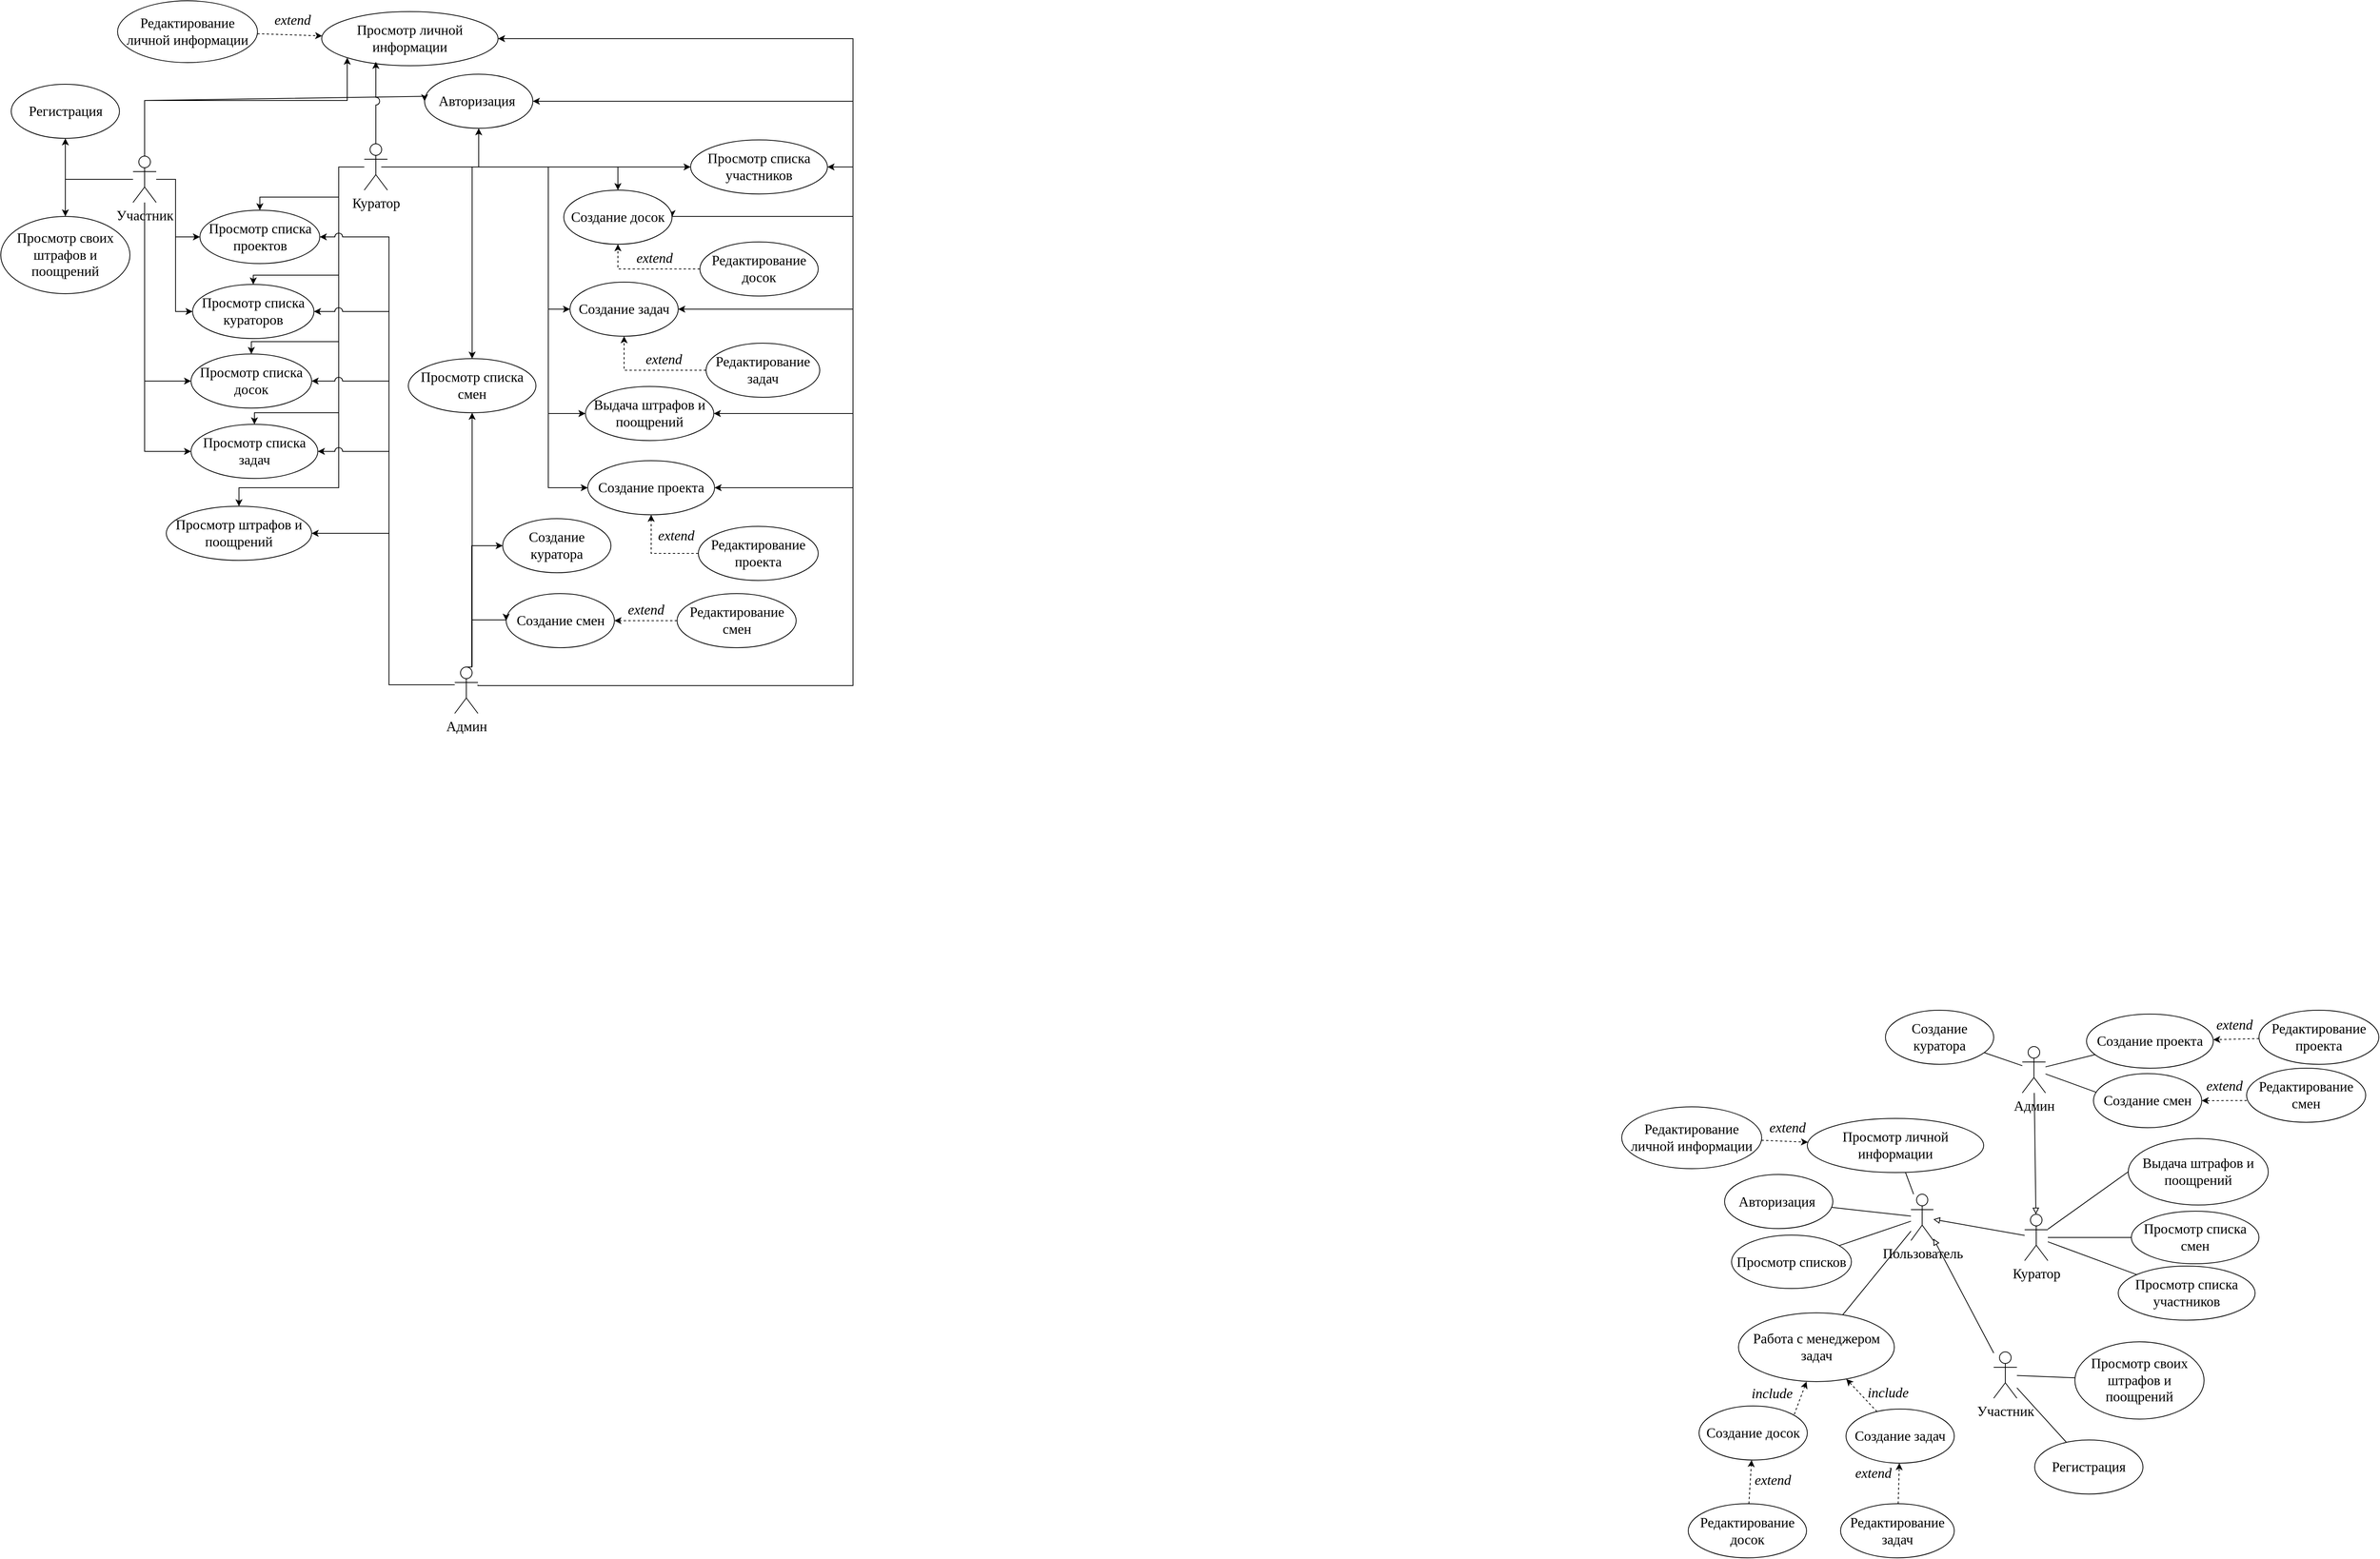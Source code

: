 <mxfile version="24.4.14" type="github">
  <diagram name="Страница — 1" id="JHyc7OgReh5onTn7h_LJ">
    <mxGraphModel dx="1613" dy="1153" grid="0" gridSize="10" guides="1" tooltips="1" connect="1" arrows="1" fold="1" page="0" pageScale="1" pageWidth="827" pageHeight="1169" math="0" shadow="0">
      <root>
        <mxCell id="0" />
        <mxCell id="1" parent="0" />
        <mxCell id="dc6LDPQuT327r_oDvSLp-54" style="edgeStyle=orthogonalEdgeStyle;rounded=0;orthogonalLoop=1;jettySize=auto;html=1;entryX=0.5;entryY=0;entryDx=0;entryDy=0;fontFamily=Liberation Serif;fontSize=14;jumpStyle=arc;" parent="1" source="fLU7Y0jLPDf_8JjJzR_N-14" target="dc6LDPQuT327r_oDvSLp-53" edge="1">
          <mxGeometry relative="1" as="geometry">
            <Array as="points">
              <mxPoint x="332" y="-33" />
              <mxPoint x="332" y="382" />
              <mxPoint x="203" y="382" />
            </Array>
          </mxGeometry>
        </mxCell>
        <mxCell id="dc6LDPQuT327r_oDvSLp-3" style="rounded=0;orthogonalLoop=1;jettySize=auto;html=1;edgeStyle=orthogonalEdgeStyle;fontFamily=Liberation Serif;fontSize=14;" parent="1" source="fLU7Y0jLPDf_8JjJzR_N-1" target="dc6LDPQuT327r_oDvSLp-2" edge="1">
          <mxGeometry relative="1" as="geometry" />
        </mxCell>
        <mxCell id="dc6LDPQuT327r_oDvSLp-9" style="rounded=0;orthogonalLoop=1;jettySize=auto;html=1;edgeStyle=orthogonalEdgeStyle;fontFamily=Liberation Serif;fontSize=14;exitX=0.5;exitY=0;exitDx=0;exitDy=0;exitPerimeter=0;" parent="1" source="fLU7Y0jLPDf_8JjJzR_N-1" target="fLU7Y0jLPDf_8JjJzR_N-6" edge="1">
          <mxGeometry relative="1" as="geometry">
            <Array as="points">
              <mxPoint x="81" y="-119" />
              <mxPoint x="343" y="-119" />
            </Array>
          </mxGeometry>
        </mxCell>
        <mxCell id="dc6LDPQuT327r_oDvSLp-28" style="edgeStyle=orthogonalEdgeStyle;rounded=0;orthogonalLoop=1;jettySize=auto;html=1;entryX=0;entryY=0.5;entryDx=0;entryDy=0;fontFamily=Liberation Serif;fontSize=14;" parent="1" target="fLU7Y0jLPDf_8JjJzR_N-7" edge="1">
          <mxGeometry relative="1" as="geometry">
            <Array as="points">
              <mxPoint x="121" y="58" />
            </Array>
            <mxPoint x="96" y="-17" as="sourcePoint" />
          </mxGeometry>
        </mxCell>
        <mxCell id="dc6LDPQuT327r_oDvSLp-29" style="edgeStyle=orthogonalEdgeStyle;rounded=0;orthogonalLoop=1;jettySize=auto;html=1;entryX=0;entryY=0.5;entryDx=0;entryDy=0;fontFamily=Liberation Serif;fontSize=14;" parent="1" source="fLU7Y0jLPDf_8JjJzR_N-1" target="fLU7Y0jLPDf_8JjJzR_N-11" edge="1">
          <mxGeometry relative="1" as="geometry">
            <Array as="points">
              <mxPoint x="121" y="154" />
            </Array>
          </mxGeometry>
        </mxCell>
        <mxCell id="dc6LDPQuT327r_oDvSLp-31" style="rounded=0;orthogonalLoop=1;jettySize=auto;html=1;edgeStyle=orthogonalEdgeStyle;entryX=0;entryY=0.5;entryDx=0;entryDy=0;fontFamily=Liberation Serif;fontSize=14;" parent="1" source="fLU7Y0jLPDf_8JjJzR_N-1" target="dc6LDPQuT327r_oDvSLp-6" edge="1">
          <mxGeometry relative="1" as="geometry">
            <Array as="points">
              <mxPoint x="81" y="244" />
            </Array>
          </mxGeometry>
        </mxCell>
        <mxCell id="dc6LDPQuT327r_oDvSLp-32" style="rounded=0;orthogonalLoop=1;jettySize=auto;html=1;edgeStyle=orthogonalEdgeStyle;entryX=0;entryY=0.5;entryDx=0;entryDy=0;fontFamily=Liberation Serif;fontSize=14;" parent="1" source="fLU7Y0jLPDf_8JjJzR_N-1" target="fLU7Y0jLPDf_8JjJzR_N-19" edge="1">
          <mxGeometry relative="1" as="geometry">
            <Array as="points">
              <mxPoint x="81" y="335" />
            </Array>
          </mxGeometry>
        </mxCell>
        <mxCell id="fLU7Y0jLPDf_8JjJzR_N-1" value="Участник&lt;div style=&quot;font-size: 18px;&quot;&gt;&lt;br style=&quot;font-size: 18px;&quot;&gt;&lt;/div&gt;" style="shape=umlActor;verticalLabelPosition=bottom;verticalAlign=top;html=1;fontFamily=Liberation Serif;fontSize=18;" parent="1" vertex="1">
          <mxGeometry x="66" y="-47" width="30" height="60" as="geometry" />
        </mxCell>
        <mxCell id="fLU7Y0jLPDf_8JjJzR_N-5" value="Авторизация&amp;nbsp;" style="ellipse;whiteSpace=wrap;html=1;fontFamily=Liberation Serif;fontSize=18;" parent="1" vertex="1">
          <mxGeometry x="443" y="-153" width="140" height="70" as="geometry" />
        </mxCell>
        <mxCell id="fLU7Y0jLPDf_8JjJzR_N-6" value="Просмотр личной информации" style="ellipse;whiteSpace=wrap;html=1;fontFamily=Liberation Serif;fontSize=18;" parent="1" vertex="1">
          <mxGeometry x="310" y="-234" width="228" height="70" as="geometry" />
        </mxCell>
        <mxCell id="fLU7Y0jLPDf_8JjJzR_N-7" value="Просмотр списка проектов" style="ellipse;whiteSpace=wrap;html=1;fontFamily=Liberation Serif;fontSize=18;" parent="1" vertex="1">
          <mxGeometry x="152.5" y="23" width="155" height="69" as="geometry" />
        </mxCell>
        <mxCell id="fLU7Y0jLPDf_8JjJzR_N-8" value="Создание проекта" style="ellipse;whiteSpace=wrap;html=1;fontFamily=Liberation Serif;fontSize=18;" parent="1" vertex="1">
          <mxGeometry x="654" y="347" width="164" height="70" as="geometry" />
        </mxCell>
        <mxCell id="dc6LDPQuT327r_oDvSLp-20" style="edgeStyle=orthogonalEdgeStyle;rounded=0;orthogonalLoop=1;jettySize=auto;html=1;dashed=1;exitX=0;exitY=0.5;exitDx=0;exitDy=0;fontFamily=Liberation Serif;fontSize=14;" parent="1" source="fLU7Y0jLPDf_8JjJzR_N-9" target="fLU7Y0jLPDf_8JjJzR_N-8" edge="1">
          <mxGeometry relative="1" as="geometry" />
        </mxCell>
        <mxCell id="dc6LDPQuT327r_oDvSLp-24" value="extend" style="edgeLabel;html=1;align=center;verticalAlign=middle;resizable=0;points=[];fontStyle=2;fontFamily=Liberation Serif;fontSize=18;" parent="dc6LDPQuT327r_oDvSLp-20" vertex="1" connectable="0">
          <mxGeometry x="-0.133" y="-1" relative="1" as="geometry">
            <mxPoint x="19" y="-22" as="offset" />
          </mxGeometry>
        </mxCell>
        <mxCell id="fLU7Y0jLPDf_8JjJzR_N-9" value="Редактирование проекта" style="ellipse;whiteSpace=wrap;html=1;fontFamily=Liberation Serif;fontSize=18;" parent="1" vertex="1">
          <mxGeometry x="797" y="432" width="155" height="70" as="geometry" />
        </mxCell>
        <mxCell id="dc6LDPQuT327r_oDvSLp-12" style="rounded=0;orthogonalLoop=1;jettySize=auto;html=1;dashed=1;endArrow=classic;endFill=1;fontFamily=Liberation Serif;fontSize=14;" parent="1" source="fLU7Y0jLPDf_8JjJzR_N-10" target="fLU7Y0jLPDf_8JjJzR_N-6" edge="1">
          <mxGeometry relative="1" as="geometry" />
        </mxCell>
        <mxCell id="dc6LDPQuT327r_oDvSLp-13" value="extend" style="edgeLabel;html=1;align=center;verticalAlign=middle;resizable=0;points=[];fontStyle=2;fontFamily=Liberation Serif;fontSize=18;" parent="dc6LDPQuT327r_oDvSLp-12" vertex="1" connectable="0">
          <mxGeometry x="0.17" y="4" relative="1" as="geometry">
            <mxPoint x="-4" y="-16" as="offset" />
          </mxGeometry>
        </mxCell>
        <mxCell id="fLU7Y0jLPDf_8JjJzR_N-10" value="Редактирование личной информации" style="ellipse;whiteSpace=wrap;html=1;fontFamily=Liberation Serif;fontSize=18;" parent="1" vertex="1">
          <mxGeometry x="46" y="-248" width="181" height="80" as="geometry" />
        </mxCell>
        <mxCell id="fLU7Y0jLPDf_8JjJzR_N-11" value="Просмотр списка кураторов" style="ellipse;whiteSpace=wrap;html=1;fontFamily=Liberation Serif;fontSize=18;" parent="1" vertex="1">
          <mxGeometry x="143" y="119" width="157" height="70" as="geometry" />
        </mxCell>
        <mxCell id="fLU7Y0jLPDf_8JjJzR_N-12" value="Создание куратора" style="ellipse;whiteSpace=wrap;html=1;fontFamily=Liberation Serif;fontSize=18;" parent="1" vertex="1">
          <mxGeometry x="544" y="422" width="140" height="70" as="geometry" />
        </mxCell>
        <mxCell id="dc6LDPQuT327r_oDvSLp-4" style="rounded=0;orthogonalLoop=1;jettySize=auto;html=1;edgeStyle=orthogonalEdgeStyle;fontFamily=Liberation Serif;fontSize=14;entryX=0.5;entryY=1;entryDx=0;entryDy=0;" parent="1" target="fLU7Y0jLPDf_8JjJzR_N-5" edge="1">
          <mxGeometry relative="1" as="geometry">
            <Array as="points">
              <mxPoint x="388" y="-33" />
              <mxPoint x="513" y="-33" />
            </Array>
            <mxPoint x="387" y="-33" as="sourcePoint" />
            <mxPoint x="513" y="-90" as="targetPoint" />
          </mxGeometry>
        </mxCell>
        <mxCell id="dc6LDPQuT327r_oDvSLp-33" style="edgeStyle=orthogonalEdgeStyle;rounded=0;orthogonalLoop=1;jettySize=auto;html=1;entryX=0.5;entryY=0;entryDx=0;entryDy=0;fontFamily=Liberation Serif;fontSize=14;" parent="1" target="fLU7Y0jLPDf_8JjJzR_N-7" edge="1">
          <mxGeometry relative="1" as="geometry">
            <Array as="points">
              <mxPoint x="332" y="-33" />
              <mxPoint x="332" y="6" />
              <mxPoint x="230" y="6" />
            </Array>
            <mxPoint x="365" y="-33" as="sourcePoint" />
          </mxGeometry>
        </mxCell>
        <mxCell id="dc6LDPQuT327r_oDvSLp-34" style="edgeStyle=orthogonalEdgeStyle;rounded=0;orthogonalLoop=1;jettySize=auto;html=1;entryX=0.5;entryY=0;entryDx=0;entryDy=0;fontFamily=Liberation Serif;fontSize=14;" parent="1" source="fLU7Y0jLPDf_8JjJzR_N-14" target="fLU7Y0jLPDf_8JjJzR_N-11" edge="1">
          <mxGeometry relative="1" as="geometry">
            <Array as="points">
              <mxPoint x="332" y="-33" />
              <mxPoint x="332" y="107" />
              <mxPoint x="222" y="107" />
            </Array>
          </mxGeometry>
        </mxCell>
        <mxCell id="dc6LDPQuT327r_oDvSLp-35" style="edgeStyle=orthogonalEdgeStyle;rounded=0;orthogonalLoop=1;jettySize=auto;html=1;entryX=0.5;entryY=0;entryDx=0;entryDy=0;fontFamily=Liberation Serif;fontSize=14;" parent="1" source="fLU7Y0jLPDf_8JjJzR_N-14" target="fLU7Y0jLPDf_8JjJzR_N-16" edge="1">
          <mxGeometry relative="1" as="geometry">
            <Array as="points">
              <mxPoint x="505" y="-33" />
            </Array>
          </mxGeometry>
        </mxCell>
        <mxCell id="dc6LDPQuT327r_oDvSLp-36" style="edgeStyle=orthogonalEdgeStyle;rounded=0;orthogonalLoop=1;jettySize=auto;html=1;entryX=0.5;entryY=0;entryDx=0;entryDy=0;fontFamily=Liberation Serif;fontSize=14;" parent="1" source="fLU7Y0jLPDf_8JjJzR_N-14" target="dc6LDPQuT327r_oDvSLp-6" edge="1">
          <mxGeometry relative="1" as="geometry">
            <Array as="points">
              <mxPoint x="332" y="-33" />
              <mxPoint x="332" y="193" />
              <mxPoint x="219" y="193" />
            </Array>
          </mxGeometry>
        </mxCell>
        <mxCell id="dc6LDPQuT327r_oDvSLp-37" style="edgeStyle=orthogonalEdgeStyle;rounded=0;orthogonalLoop=1;jettySize=auto;html=1;entryX=0.5;entryY=0;entryDx=0;entryDy=0;fontFamily=Liberation Serif;fontSize=14;" parent="1" source="fLU7Y0jLPDf_8JjJzR_N-14" target="fLU7Y0jLPDf_8JjJzR_N-19" edge="1">
          <mxGeometry relative="1" as="geometry">
            <Array as="points">
              <mxPoint x="332" y="-33" />
              <mxPoint x="332" y="285" />
              <mxPoint x="223" y="285" />
            </Array>
          </mxGeometry>
        </mxCell>
        <mxCell id="dc6LDPQuT327r_oDvSLp-59" style="edgeStyle=orthogonalEdgeStyle;rounded=0;orthogonalLoop=1;jettySize=auto;html=1;entryX=0;entryY=0.5;entryDx=0;entryDy=0;fontFamily=Liberation Serif;fontSize=14;" parent="1" source="fLU7Y0jLPDf_8JjJzR_N-14" target="fLU7Y0jLPDf_8JjJzR_N-22" edge="1">
          <mxGeometry relative="1" as="geometry">
            <Array as="points" />
          </mxGeometry>
        </mxCell>
        <mxCell id="fLU7Y0jLPDf_8JjJzR_N-14" value="&lt;div style=&quot;font-size: 18px;&quot;&gt;Куратор&lt;/div&gt;" style="shape=umlActor;verticalLabelPosition=bottom;verticalAlign=top;html=1;fontFamily=Liberation Serif;fontSize=18;" parent="1" vertex="1">
          <mxGeometry x="365" y="-63" width="30" height="60" as="geometry" />
        </mxCell>
        <mxCell id="dc6LDPQuT327r_oDvSLp-5" style="rounded=0;orthogonalLoop=1;jettySize=auto;html=1;edgeStyle=orthogonalEdgeStyle;entryX=1;entryY=0.5;entryDx=0;entryDy=0;fontFamily=Liberation Serif;fontSize=14;" parent="1" source="fLU7Y0jLPDf_8JjJzR_N-15" target="fLU7Y0jLPDf_8JjJzR_N-5" edge="1">
          <mxGeometry relative="1" as="geometry">
            <mxPoint x="613" y="-152" as="targetPoint" />
            <Array as="points">
              <mxPoint x="997" y="638" />
              <mxPoint x="997" y="-118" />
            </Array>
          </mxGeometry>
        </mxCell>
        <mxCell id="dc6LDPQuT327r_oDvSLp-19" style="rounded=0;orthogonalLoop=1;jettySize=auto;html=1;edgeStyle=orthogonalEdgeStyle;fontFamily=Liberation Serif;fontSize=14;entryX=1;entryY=0.5;entryDx=0;entryDy=0;" parent="1" source="fLU7Y0jLPDf_8JjJzR_N-15" target="fLU7Y0jLPDf_8JjJzR_N-22" edge="1">
          <mxGeometry relative="1" as="geometry">
            <Array as="points">
              <mxPoint x="997" y="638" />
              <mxPoint x="997" y="-33" />
            </Array>
          </mxGeometry>
        </mxCell>
        <mxCell id="dc6LDPQuT327r_oDvSLp-38" style="edgeStyle=orthogonalEdgeStyle;rounded=0;orthogonalLoop=1;jettySize=auto;html=1;entryX=1;entryY=0.5;entryDx=0;entryDy=0;fontFamily=Liberation Serif;fontSize=14;" parent="1" source="fLU7Y0jLPDf_8JjJzR_N-15" target="fLU7Y0jLPDf_8JjJzR_N-8" edge="1">
          <mxGeometry relative="1" as="geometry">
            <Array as="points">
              <mxPoint x="997" y="638" />
              <mxPoint x="997" y="382" />
            </Array>
          </mxGeometry>
        </mxCell>
        <mxCell id="dc6LDPQuT327r_oDvSLp-41" style="edgeStyle=orthogonalEdgeStyle;rounded=0;orthogonalLoop=1;jettySize=auto;html=1;entryX=1;entryY=0.5;entryDx=0;entryDy=0;fontFamily=Liberation Serif;fontSize=14;jumpStyle=none;" parent="1" source="fLU7Y0jLPDf_8JjJzR_N-15" target="dc6LDPQuT327r_oDvSLp-7" edge="1">
          <mxGeometry relative="1" as="geometry">
            <Array as="points">
              <mxPoint x="997" y="638" />
              <mxPoint x="997" y="31" />
              <mxPoint x="763" y="31" />
            </Array>
          </mxGeometry>
        </mxCell>
        <mxCell id="dc6LDPQuT327r_oDvSLp-42" style="edgeStyle=orthogonalEdgeStyle;rounded=0;orthogonalLoop=1;jettySize=auto;html=1;entryX=1;entryY=0.5;entryDx=0;entryDy=0;fontFamily=Liberation Serif;fontSize=14;" parent="1" target="fLU7Y0jLPDf_8JjJzR_N-20" edge="1">
          <mxGeometry relative="1" as="geometry">
            <mxPoint x="512" y="637" as="sourcePoint" />
            <Array as="points">
              <mxPoint x="997" y="638" />
              <mxPoint x="997" y="151" />
            </Array>
          </mxGeometry>
        </mxCell>
        <mxCell id="dc6LDPQuT327r_oDvSLp-47" style="edgeStyle=orthogonalEdgeStyle;rounded=0;orthogonalLoop=1;jettySize=auto;html=1;entryX=1;entryY=0.5;entryDx=0;entryDy=0;fontFamily=Liberation Serif;fontSize=14;jumpStyle=arc;jumpSize=10;" parent="1" source="fLU7Y0jLPDf_8JjJzR_N-15" target="fLU7Y0jLPDf_8JjJzR_N-19" edge="1">
          <mxGeometry relative="1" as="geometry">
            <Array as="points">
              <mxPoint x="397" y="637" />
              <mxPoint x="397" y="335" />
            </Array>
          </mxGeometry>
        </mxCell>
        <mxCell id="dc6LDPQuT327r_oDvSLp-55" style="edgeStyle=orthogonalEdgeStyle;rounded=0;orthogonalLoop=1;jettySize=auto;html=1;entryX=1;entryY=0.5;entryDx=0;entryDy=0;fontFamily=Liberation Serif;fontSize=14;jumpStyle=arc;" parent="1" target="dc6LDPQuT327r_oDvSLp-53" edge="1">
          <mxGeometry relative="1" as="geometry">
            <Array as="points">
              <mxPoint x="397" y="637" />
              <mxPoint x="397" y="441" />
            </Array>
            <mxPoint x="482" y="637" as="sourcePoint" />
          </mxGeometry>
        </mxCell>
        <mxCell id="dc6LDPQuT327r_oDvSLp-58" style="edgeStyle=orthogonalEdgeStyle;rounded=0;orthogonalLoop=1;jettySize=auto;html=1;entryX=1;entryY=0.5;entryDx=0;entryDy=0;fontFamily=Liberation Serif;fontSize=14;" parent="1" target="dc6LDPQuT327r_oDvSLp-56" edge="1">
          <mxGeometry relative="1" as="geometry">
            <mxPoint x="512" y="637" as="sourcePoint" />
            <Array as="points">
              <mxPoint x="997" y="638" />
              <mxPoint x="997" y="286" />
            </Array>
          </mxGeometry>
        </mxCell>
        <mxCell id="fLU7Y0jLPDf_8JjJzR_N-15" value="&lt;div style=&quot;font-size: 18px;&quot;&gt;Админ&lt;/div&gt;" style="shape=umlActor;verticalLabelPosition=bottom;verticalAlign=top;html=1;fontFamily=Liberation Serif;fontSize=18;" parent="1" vertex="1">
          <mxGeometry x="482" y="614" width="30" height="60" as="geometry" />
        </mxCell>
        <mxCell id="fLU7Y0jLPDf_8JjJzR_N-16" value="Просмотр списка смен" style="ellipse;whiteSpace=wrap;html=1;fontFamily=Liberation Serif;fontSize=18;" parent="1" vertex="1">
          <mxGeometry x="422" y="215" width="165" height="70" as="geometry" />
        </mxCell>
        <mxCell id="fLU7Y0jLPDf_8JjJzR_N-17" value="Создание смен" style="ellipse;whiteSpace=wrap;html=1;fontFamily=Liberation Serif;fontSize=18;" parent="1" vertex="1">
          <mxGeometry x="548.5" y="519" width="140" height="70" as="geometry" />
        </mxCell>
        <mxCell id="dc6LDPQuT327r_oDvSLp-21" style="edgeStyle=orthogonalEdgeStyle;rounded=0;orthogonalLoop=1;jettySize=auto;html=1;dashed=1;exitX=0;exitY=0.5;exitDx=0;exitDy=0;fontFamily=Liberation Serif;fontSize=14;" parent="1" source="fLU7Y0jLPDf_8JjJzR_N-18" target="fLU7Y0jLPDf_8JjJzR_N-17" edge="1">
          <mxGeometry relative="1" as="geometry" />
        </mxCell>
        <mxCell id="dc6LDPQuT327r_oDvSLp-25" value="&lt;span style=&quot;font-style: italic; font-size: 18px;&quot;&gt;extend&lt;/span&gt;" style="edgeLabel;html=1;align=center;verticalAlign=middle;resizable=0;points=[];fontFamily=Liberation Serif;fontSize=18;" parent="dc6LDPQuT327r_oDvSLp-21" vertex="1" connectable="0">
          <mxGeometry x="0.171" y="-1" relative="1" as="geometry">
            <mxPoint x="7" y="-13" as="offset" />
          </mxGeometry>
        </mxCell>
        <mxCell id="fLU7Y0jLPDf_8JjJzR_N-18" value="Редактирование смен" style="ellipse;whiteSpace=wrap;html=1;fontFamily=Liberation Serif;fontSize=18;" parent="1" vertex="1">
          <mxGeometry x="769.5" y="519" width="154" height="70" as="geometry" />
        </mxCell>
        <mxCell id="fLU7Y0jLPDf_8JjJzR_N-19" value="Просмотр списка задач" style="ellipse;whiteSpace=wrap;html=1;fontFamily=Liberation Serif;fontSize=18;" parent="1" vertex="1">
          <mxGeometry x="141" y="300" width="164" height="70" as="geometry" />
        </mxCell>
        <mxCell id="fLU7Y0jLPDf_8JjJzR_N-20" value="Создание задач" style="ellipse;whiteSpace=wrap;html=1;fontFamily=Liberation Serif;fontSize=18;" parent="1" vertex="1">
          <mxGeometry x="631" y="116" width="140" height="70" as="geometry" />
        </mxCell>
        <mxCell id="dc6LDPQuT327r_oDvSLp-23" style="edgeStyle=orthogonalEdgeStyle;rounded=0;orthogonalLoop=1;jettySize=auto;html=1;dashed=1;exitX=0;exitY=0.5;exitDx=0;exitDy=0;fontFamily=Liberation Serif;fontSize=14;" parent="1" source="fLU7Y0jLPDf_8JjJzR_N-21" target="fLU7Y0jLPDf_8JjJzR_N-20" edge="1">
          <mxGeometry relative="1" as="geometry" />
        </mxCell>
        <mxCell id="dc6LDPQuT327r_oDvSLp-27" value="&lt;span style=&quot;font-style: italic; font-size: 18px;&quot;&gt;extend&lt;/span&gt;" style="edgeLabel;html=1;align=center;verticalAlign=middle;resizable=0;points=[];fontFamily=Liberation Serif;fontSize=18;" parent="dc6LDPQuT327r_oDvSLp-23" vertex="1" connectable="0">
          <mxGeometry x="-0.093" y="-1" relative="1" as="geometry">
            <mxPoint x="13" y="-13" as="offset" />
          </mxGeometry>
        </mxCell>
        <mxCell id="fLU7Y0jLPDf_8JjJzR_N-21" value="Редактирование задач" style="ellipse;whiteSpace=wrap;html=1;fontFamily=Liberation Serif;fontSize=18;" parent="1" vertex="1">
          <mxGeometry x="807" y="195" width="147" height="70" as="geometry" />
        </mxCell>
        <mxCell id="fLU7Y0jLPDf_8JjJzR_N-22" value="Просмотр списка участников" style="ellipse;whiteSpace=wrap;html=1;fontFamily=Liberation Serif;fontSize=18;" parent="1" vertex="1">
          <mxGeometry x="787" y="-68" width="177" height="70" as="geometry" />
        </mxCell>
        <mxCell id="dc6LDPQuT327r_oDvSLp-1" style="rounded=0;orthogonalLoop=1;jettySize=auto;html=1;edgeStyle=orthogonalEdgeStyle;exitX=0.5;exitY=0;exitDx=0;exitDy=0;exitPerimeter=0;entryX=0;entryY=0.5;entryDx=0;entryDy=0;fontFamily=Liberation Serif;fontSize=14;jumpStyle=arc;" parent="1" source="fLU7Y0jLPDf_8JjJzR_N-1" target="fLU7Y0jLPDf_8JjJzR_N-5" edge="1">
          <mxGeometry relative="1" as="geometry">
            <mxPoint x="558" y="-265" as="targetPoint" />
            <Array as="points">
              <mxPoint x="81" y="-119" />
              <mxPoint x="443" y="-119" />
            </Array>
          </mxGeometry>
        </mxCell>
        <mxCell id="dc6LDPQuT327r_oDvSLp-2" value="Регистрация" style="ellipse;whiteSpace=wrap;html=1;fontFamily=Liberation Serif;fontSize=18;" parent="1" vertex="1">
          <mxGeometry x="-91.5" y="-140" width="140" height="70" as="geometry" />
        </mxCell>
        <mxCell id="dc6LDPQuT327r_oDvSLp-6" value="Просмотр списка досок" style="ellipse;whiteSpace=wrap;html=1;fontFamily=Liberation Serif;fontSize=18;" parent="1" vertex="1">
          <mxGeometry x="141" y="209" width="156" height="70" as="geometry" />
        </mxCell>
        <mxCell id="dc6LDPQuT327r_oDvSLp-7" value="Создание досок" style="ellipse;whiteSpace=wrap;html=1;fontFamily=Liberation Serif;fontSize=18;" parent="1" vertex="1">
          <mxGeometry x="623" y="-3" width="140" height="70" as="geometry" />
        </mxCell>
        <mxCell id="dc6LDPQuT327r_oDvSLp-22" value="&lt;span style=&quot;color: rgb(0, 0, 0); font-size: 18px; font-style: italic; font-variant-ligatures: normal; font-variant-caps: normal; font-weight: 400; letter-spacing: normal; orphans: 2; text-align: center; text-indent: 0px; text-transform: none; widows: 2; word-spacing: 0px; -webkit-text-stroke-width: 0px; white-space: nowrap; background-color: rgb(255, 255, 255); text-decoration-thickness: initial; text-decoration-style: initial; text-decoration-color: initial; float: none; display: inline !important;&quot;&gt;extend&lt;/span&gt;" style="edgeStyle=orthogonalEdgeStyle;rounded=0;orthogonalLoop=1;jettySize=auto;html=1;dashed=1;exitX=0;exitY=0.5;exitDx=0;exitDy=0;fontFamily=Liberation Serif;fontSize=18;entryX=0.5;entryY=1;entryDx=0;entryDy=0;" parent="1" source="dc6LDPQuT327r_oDvSLp-8" target="dc6LDPQuT327r_oDvSLp-7" edge="1">
          <mxGeometry x="-0.138" y="-14" relative="1" as="geometry">
            <mxPoint as="offset" />
          </mxGeometry>
        </mxCell>
        <mxCell id="dc6LDPQuT327r_oDvSLp-8" value="Редактирование досок" style="ellipse;whiteSpace=wrap;html=1;fontFamily=Liberation Serif;fontSize=18;" parent="1" vertex="1">
          <mxGeometry x="799" y="64" width="153" height="70" as="geometry" />
        </mxCell>
        <mxCell id="dc6LDPQuT327r_oDvSLp-51" value="Просмотр своих штрафов и поощрений" style="ellipse;whiteSpace=wrap;html=1;fontFamily=Liberation Serif;fontSize=18;" parent="1" vertex="1">
          <mxGeometry x="-105" y="31" width="167" height="100" as="geometry" />
        </mxCell>
        <mxCell id="dc6LDPQuT327r_oDvSLp-52" style="rounded=0;orthogonalLoop=1;jettySize=auto;html=1;entryX=0.5;entryY=0;entryDx=0;entryDy=0;edgeStyle=orthogonalEdgeStyle;fontFamily=Liberation Serif;fontSize=14;" parent="1" source="fLU7Y0jLPDf_8JjJzR_N-1" target="dc6LDPQuT327r_oDvSLp-51" edge="1">
          <mxGeometry relative="1" as="geometry" />
        </mxCell>
        <mxCell id="dc6LDPQuT327r_oDvSLp-53" value="Просмотр штрафов и поощрений" style="ellipse;whiteSpace=wrap;html=1;fontFamily=Liberation Serif;fontSize=18;" parent="1" vertex="1">
          <mxGeometry x="109" y="406" width="188" height="70" as="geometry" />
        </mxCell>
        <mxCell id="dc6LDPQuT327r_oDvSLp-56" value="Выдача штрафов и поощрений" style="ellipse;whiteSpace=wrap;html=1;fontFamily=Liberation Serif;fontSize=18;" parent="1" vertex="1">
          <mxGeometry x="651" y="251" width="166" height="70" as="geometry" />
        </mxCell>
        <mxCell id="dc6LDPQuT327r_oDvSLp-11" style="rounded=0;orthogonalLoop=1;jettySize=auto;html=1;edgeStyle=orthogonalEdgeStyle;fontFamily=Liberation Serif;fontSize=14;jumpStyle=arc;entryX=1;entryY=0.5;entryDx=0;entryDy=0;" parent="1" source="fLU7Y0jLPDf_8JjJzR_N-15" target="fLU7Y0jLPDf_8JjJzR_N-6" edge="1">
          <mxGeometry relative="1" as="geometry">
            <Array as="points">
              <mxPoint x="997" y="638" />
              <mxPoint x="997" y="-199" />
            </Array>
          </mxGeometry>
        </mxCell>
        <mxCell id="dc6LDPQuT327r_oDvSLp-48" style="edgeStyle=orthogonalEdgeStyle;rounded=0;orthogonalLoop=1;jettySize=auto;html=1;entryX=0;entryY=0.5;entryDx=0;entryDy=0;fontFamily=Liberation Serif;fontSize=14;jumpStyle=arc;" parent="1" source="fLU7Y0jLPDf_8JjJzR_N-14" target="fLU7Y0jLPDf_8JjJzR_N-8" edge="1">
          <mxGeometry relative="1" as="geometry">
            <Array as="points">
              <mxPoint x="603" y="-33" />
              <mxPoint x="603" y="382" />
            </Array>
          </mxGeometry>
        </mxCell>
        <mxCell id="dc6LDPQuT327r_oDvSLp-50" style="edgeStyle=orthogonalEdgeStyle;rounded=0;orthogonalLoop=1;jettySize=auto;html=1;entryX=0;entryY=0.5;entryDx=0;entryDy=0;fontFamily=Liberation Serif;fontSize=14;jumpStyle=arc;" parent="1" source="fLU7Y0jLPDf_8JjJzR_N-14" target="fLU7Y0jLPDf_8JjJzR_N-20" edge="1">
          <mxGeometry relative="1" as="geometry">
            <Array as="points">
              <mxPoint x="603" y="-33" />
              <mxPoint x="603" y="151" />
            </Array>
          </mxGeometry>
        </mxCell>
        <mxCell id="dc6LDPQuT327r_oDvSLp-57" style="edgeStyle=orthogonalEdgeStyle;rounded=0;orthogonalLoop=1;jettySize=auto;html=1;entryX=0;entryY=0.5;entryDx=0;entryDy=0;fontFamily=Liberation Serif;fontSize=14;jumpStyle=arc;" parent="1" source="fLU7Y0jLPDf_8JjJzR_N-14" target="dc6LDPQuT327r_oDvSLp-56" edge="1">
          <mxGeometry relative="1" as="geometry">
            <Array as="points">
              <mxPoint x="603" y="-33" />
              <mxPoint x="603" y="286" />
            </Array>
          </mxGeometry>
        </mxCell>
        <mxCell id="gNHL9a-eJYlbV_uKAiIB-1" style="edgeStyle=orthogonalEdgeStyle;rounded=0;orthogonalLoop=1;jettySize=auto;html=1;entryX=0.5;entryY=0;entryDx=0;entryDy=0;jumpStyle=arc;" parent="1" source="fLU7Y0jLPDf_8JjJzR_N-14" target="dc6LDPQuT327r_oDvSLp-7" edge="1">
          <mxGeometry relative="1" as="geometry">
            <Array as="points">
              <mxPoint x="693" y="-33" />
            </Array>
          </mxGeometry>
        </mxCell>
        <mxCell id="dc6LDPQuT327r_oDvSLp-43" style="edgeStyle=orthogonalEdgeStyle;rounded=0;orthogonalLoop=1;jettySize=auto;html=1;entryX=1;entryY=0.5;entryDx=0;entryDy=0;fontFamily=Liberation Serif;fontSize=14;jumpStyle=arc;jumpSize=10;" parent="1" source="fLU7Y0jLPDf_8JjJzR_N-15" target="fLU7Y0jLPDf_8JjJzR_N-7" edge="1">
          <mxGeometry relative="1" as="geometry">
            <Array as="points">
              <mxPoint x="397" y="637" />
              <mxPoint x="397" y="58" />
            </Array>
          </mxGeometry>
        </mxCell>
        <mxCell id="dc6LDPQuT327r_oDvSLp-44" style="edgeStyle=orthogonalEdgeStyle;rounded=0;orthogonalLoop=1;jettySize=auto;html=1;entryX=1;entryY=0.5;entryDx=0;entryDy=0;fontFamily=Liberation Serif;fontSize=14;jumpStyle=arc;jumpSize=10;" parent="1" source="fLU7Y0jLPDf_8JjJzR_N-15" target="fLU7Y0jLPDf_8JjJzR_N-11" edge="1">
          <mxGeometry relative="1" as="geometry">
            <Array as="points">
              <mxPoint x="397" y="637" />
              <mxPoint x="397" y="154" />
            </Array>
          </mxGeometry>
        </mxCell>
        <mxCell id="dc6LDPQuT327r_oDvSLp-45" style="edgeStyle=orthogonalEdgeStyle;rounded=0;orthogonalLoop=1;jettySize=auto;html=1;entryX=0.5;entryY=1;entryDx=0;entryDy=0;fontFamily=Liberation Serif;fontSize=14;jumpStyle=arc;" parent="1" source="fLU7Y0jLPDf_8JjJzR_N-15" target="fLU7Y0jLPDf_8JjJzR_N-16" edge="1">
          <mxGeometry relative="1" as="geometry">
            <Array as="points">
              <mxPoint x="505" y="285" />
            </Array>
          </mxGeometry>
        </mxCell>
        <mxCell id="dc6LDPQuT327r_oDvSLp-10" style="rounded=0;orthogonalLoop=1;jettySize=auto;html=1;edgeStyle=orthogonalEdgeStyle;fontFamily=Liberation Serif;fontSize=14;exitX=0.5;exitY=0;exitDx=0;exitDy=0;exitPerimeter=0;jumpStyle=arc;jumpSize=10;" parent="1" source="fLU7Y0jLPDf_8JjJzR_N-14" edge="1">
          <mxGeometry relative="1" as="geometry">
            <mxPoint x="380" y="-169" as="targetPoint" />
          </mxGeometry>
        </mxCell>
        <mxCell id="dc6LDPQuT327r_oDvSLp-39" style="edgeStyle=orthogonalEdgeStyle;rounded=0;orthogonalLoop=1;jettySize=auto;html=1;entryX=0;entryY=0.5;entryDx=0;entryDy=0;fontFamily=Liberation Serif;fontSize=14;exitX=0.5;exitY=0;exitDx=0;exitDy=0;exitPerimeter=0;" parent="1" source="fLU7Y0jLPDf_8JjJzR_N-15" target="fLU7Y0jLPDf_8JjJzR_N-12" edge="1">
          <mxGeometry relative="1" as="geometry">
            <Array as="points">
              <mxPoint x="504" y="614" />
              <mxPoint x="504" y="457" />
            </Array>
            <mxPoint x="482" y="637" as="sourcePoint" />
          </mxGeometry>
        </mxCell>
        <mxCell id="dc6LDPQuT327r_oDvSLp-40" style="edgeStyle=orthogonalEdgeStyle;rounded=0;orthogonalLoop=1;jettySize=auto;html=1;entryX=0;entryY=0.5;entryDx=0;entryDy=0;fontFamily=Liberation Serif;fontSize=14;" parent="1" target="fLU7Y0jLPDf_8JjJzR_N-17" edge="1">
          <mxGeometry relative="1" as="geometry">
            <mxPoint x="504" y="613" as="sourcePoint" />
            <Array as="points">
              <mxPoint x="504" y="553" />
              <mxPoint x="548" y="553" />
            </Array>
          </mxGeometry>
        </mxCell>
        <mxCell id="dc6LDPQuT327r_oDvSLp-46" style="edgeStyle=orthogonalEdgeStyle;rounded=0;orthogonalLoop=1;jettySize=auto;html=1;entryX=1;entryY=0.5;entryDx=0;entryDy=0;fontFamily=Liberation Serif;fontSize=14;jumpStyle=arc;jumpSize=10;" parent="1" source="fLU7Y0jLPDf_8JjJzR_N-15" target="dc6LDPQuT327r_oDvSLp-6" edge="1">
          <mxGeometry relative="1" as="geometry">
            <Array as="points">
              <mxPoint x="397" y="637" />
              <mxPoint x="397" y="244" />
            </Array>
          </mxGeometry>
        </mxCell>
        <mxCell id="MobT2F_rrTT9ICf2XlTD-16" style="rounded=0;orthogonalLoop=1;jettySize=auto;html=1;endArrow=none;endFill=0;jumpStyle=arc;" edge="1" parent="1" source="MobT2F_rrTT9ICf2XlTD-3" target="MobT2F_rrTT9ICf2XlTD-14">
          <mxGeometry relative="1" as="geometry" />
        </mxCell>
        <mxCell id="MobT2F_rrTT9ICf2XlTD-25" style="rounded=0;orthogonalLoop=1;jettySize=auto;html=1;endArrow=none;endFill=0;jumpStyle=arc;" edge="1" parent="1" source="MobT2F_rrTT9ICf2XlTD-3" target="MobT2F_rrTT9ICf2XlTD-24">
          <mxGeometry relative="1" as="geometry" />
        </mxCell>
        <mxCell id="MobT2F_rrTT9ICf2XlTD-3" value="Участник&lt;div style=&quot;font-size: 18px;&quot;&gt;&lt;br style=&quot;font-size: 18px;&quot;&gt;&lt;/div&gt;" style="shape=umlActor;verticalLabelPosition=bottom;verticalAlign=top;html=1;fontFamily=Liberation Serif;fontSize=18;" vertex="1" parent="1">
          <mxGeometry x="2472" y="1500" width="30" height="60" as="geometry" />
        </mxCell>
        <mxCell id="MobT2F_rrTT9ICf2XlTD-33" style="rounded=0;orthogonalLoop=1;jettySize=auto;html=1;endArrow=block;endFill=0;" edge="1" parent="1" source="MobT2F_rrTT9ICf2XlTD-4" target="MobT2F_rrTT9ICf2XlTD-31">
          <mxGeometry relative="1" as="geometry" />
        </mxCell>
        <mxCell id="MobT2F_rrTT9ICf2XlTD-60" style="rounded=0;orthogonalLoop=1;jettySize=auto;html=1;endArrow=none;endFill=0;" edge="1" parent="1" source="MobT2F_rrTT9ICf2XlTD-4" target="MobT2F_rrTT9ICf2XlTD-45">
          <mxGeometry relative="1" as="geometry" />
        </mxCell>
        <mxCell id="MobT2F_rrTT9ICf2XlTD-62" style="rounded=0;orthogonalLoop=1;jettySize=auto;html=1;endArrow=none;endFill=0;" edge="1" parent="1" source="MobT2F_rrTT9ICf2XlTD-4" target="MobT2F_rrTT9ICf2XlTD-54">
          <mxGeometry relative="1" as="geometry" />
        </mxCell>
        <mxCell id="MobT2F_rrTT9ICf2XlTD-4" value="&lt;div style=&quot;font-size: 18px;&quot;&gt;Куратор&lt;/div&gt;" style="shape=umlActor;verticalLabelPosition=bottom;verticalAlign=top;html=1;fontFamily=Liberation Serif;fontSize=18;" vertex="1" parent="1">
          <mxGeometry x="2512" y="1322" width="30" height="60" as="geometry" />
        </mxCell>
        <mxCell id="MobT2F_rrTT9ICf2XlTD-75" style="rounded=0;orthogonalLoop=1;jettySize=auto;html=1;endArrow=none;endFill=0;" edge="1" parent="1" source="MobT2F_rrTT9ICf2XlTD-5" target="MobT2F_rrTT9ICf2XlTD-44">
          <mxGeometry relative="1" as="geometry" />
        </mxCell>
        <mxCell id="MobT2F_rrTT9ICf2XlTD-76" style="rounded=0;orthogonalLoop=1;jettySize=auto;html=1;endArrow=none;endFill=0;" edge="1" parent="1" source="MobT2F_rrTT9ICf2XlTD-5" target="MobT2F_rrTT9ICf2XlTD-40">
          <mxGeometry relative="1" as="geometry" />
        </mxCell>
        <mxCell id="MobT2F_rrTT9ICf2XlTD-77" style="rounded=0;orthogonalLoop=1;jettySize=auto;html=1;entryX=0.043;entryY=0.358;entryDx=0;entryDy=0;endArrow=none;endFill=0;entryPerimeter=0;" edge="1" parent="1" source="MobT2F_rrTT9ICf2XlTD-5" target="MobT2F_rrTT9ICf2XlTD-46">
          <mxGeometry relative="1" as="geometry" />
        </mxCell>
        <mxCell id="MobT2F_rrTT9ICf2XlTD-5" value="&lt;div style=&quot;font-size: 18px;&quot;&gt;Админ&lt;/div&gt;" style="shape=umlActor;verticalLabelPosition=bottom;verticalAlign=top;html=1;fontFamily=Liberation Serif;fontSize=18;" vertex="1" parent="1">
          <mxGeometry x="2509" y="1105" width="30" height="60" as="geometry" />
        </mxCell>
        <mxCell id="MobT2F_rrTT9ICf2XlTD-8" value="Авторизация&amp;nbsp;" style="ellipse;whiteSpace=wrap;html=1;fontFamily=Liberation Serif;fontSize=18;" vertex="1" parent="1">
          <mxGeometry x="2124" y="1270.5" width="140" height="70" as="geometry" />
        </mxCell>
        <mxCell id="MobT2F_rrTT9ICf2XlTD-9" value="Просмотр личной информации" style="ellipse;whiteSpace=wrap;html=1;fontFamily=Liberation Serif;fontSize=18;" vertex="1" parent="1">
          <mxGeometry x="2231" y="1198" width="228" height="70" as="geometry" />
        </mxCell>
        <mxCell id="MobT2F_rrTT9ICf2XlTD-10" style="rounded=0;orthogonalLoop=1;jettySize=auto;html=1;dashed=1;endArrow=classic;endFill=1;fontFamily=Liberation Serif;fontSize=14;" edge="1" parent="1" source="MobT2F_rrTT9ICf2XlTD-12" target="MobT2F_rrTT9ICf2XlTD-9">
          <mxGeometry relative="1" as="geometry" />
        </mxCell>
        <mxCell id="MobT2F_rrTT9ICf2XlTD-11" value="extend" style="edgeLabel;html=1;align=center;verticalAlign=middle;resizable=0;points=[];fontStyle=2;fontFamily=Liberation Serif;fontSize=18;" vertex="1" connectable="0" parent="MobT2F_rrTT9ICf2XlTD-10">
          <mxGeometry x="0.17" y="4" relative="1" as="geometry">
            <mxPoint x="-2" y="-14" as="offset" />
          </mxGeometry>
        </mxCell>
        <mxCell id="MobT2F_rrTT9ICf2XlTD-12" value="Редактирование личной информации" style="ellipse;whiteSpace=wrap;html=1;fontFamily=Liberation Serif;fontSize=18;" vertex="1" parent="1">
          <mxGeometry x="1991" y="1183" width="181" height="80" as="geometry" />
        </mxCell>
        <mxCell id="MobT2F_rrTT9ICf2XlTD-14" value="Регистрация" style="ellipse;whiteSpace=wrap;html=1;fontFamily=Liberation Serif;fontSize=18;" vertex="1" parent="1">
          <mxGeometry x="2525" y="1614" width="140" height="70" as="geometry" />
        </mxCell>
        <mxCell id="MobT2F_rrTT9ICf2XlTD-24" value="Просмотр своих штрафов и поощрений" style="ellipse;whiteSpace=wrap;html=1;fontFamily=Liberation Serif;fontSize=18;" vertex="1" parent="1">
          <mxGeometry x="2577" y="1487" width="167" height="100" as="geometry" />
        </mxCell>
        <mxCell id="MobT2F_rrTT9ICf2XlTD-26" value="Просмотр списков" style="ellipse;whiteSpace=wrap;html=1;fontFamily=Liberation Serif;fontSize=18;" vertex="1" parent="1">
          <mxGeometry x="2133" y="1349" width="155" height="69" as="geometry" />
        </mxCell>
        <mxCell id="MobT2F_rrTT9ICf2XlTD-37" style="rounded=0;orthogonalLoop=1;jettySize=auto;html=1;endArrow=none;endFill=0;" edge="1" parent="1" source="MobT2F_rrTT9ICf2XlTD-31" target="MobT2F_rrTT9ICf2XlTD-8">
          <mxGeometry relative="1" as="geometry" />
        </mxCell>
        <mxCell id="MobT2F_rrTT9ICf2XlTD-38" style="rounded=0;orthogonalLoop=1;jettySize=auto;html=1;endArrow=none;endFill=0;" edge="1" parent="1" source="MobT2F_rrTT9ICf2XlTD-31" target="MobT2F_rrTT9ICf2XlTD-26">
          <mxGeometry relative="1" as="geometry" />
        </mxCell>
        <mxCell id="MobT2F_rrTT9ICf2XlTD-39" style="rounded=0;orthogonalLoop=1;jettySize=auto;html=1;endArrow=none;endFill=0;" edge="1" parent="1" source="MobT2F_rrTT9ICf2XlTD-31" target="MobT2F_rrTT9ICf2XlTD-9">
          <mxGeometry relative="1" as="geometry" />
        </mxCell>
        <mxCell id="MobT2F_rrTT9ICf2XlTD-71" style="rounded=0;orthogonalLoop=1;jettySize=auto;html=1;endArrow=none;endFill=0;" edge="1" parent="1" source="MobT2F_rrTT9ICf2XlTD-31" target="MobT2F_rrTT9ICf2XlTD-64">
          <mxGeometry relative="1" as="geometry" />
        </mxCell>
        <mxCell id="MobT2F_rrTT9ICf2XlTD-31" value="&lt;div style=&quot;font-size: 18px;&quot;&gt;Пользователь&lt;/div&gt;" style="shape=umlActor;verticalLabelPosition=bottom;verticalAlign=top;html=1;fontFamily=Liberation Serif;fontSize=18;" vertex="1" parent="1">
          <mxGeometry x="2365" y="1296" width="29" height="60" as="geometry" />
        </mxCell>
        <mxCell id="MobT2F_rrTT9ICf2XlTD-34" style="rounded=0;orthogonalLoop=1;jettySize=auto;html=1;endArrow=block;endFill=0;" edge="1" parent="1" source="MobT2F_rrTT9ICf2XlTD-3" target="MobT2F_rrTT9ICf2XlTD-31">
          <mxGeometry relative="1" as="geometry">
            <mxPoint x="2325" y="901" as="targetPoint" />
          </mxGeometry>
        </mxCell>
        <mxCell id="MobT2F_rrTT9ICf2XlTD-40" value="Создание проекта" style="ellipse;whiteSpace=wrap;html=1;fontFamily=Liberation Serif;fontSize=18;" vertex="1" parent="1">
          <mxGeometry x="2592" y="1063" width="164" height="70" as="geometry" />
        </mxCell>
        <mxCell id="MobT2F_rrTT9ICf2XlTD-78" style="rounded=0;orthogonalLoop=1;jettySize=auto;html=1;dashed=1;" edge="1" parent="1" source="MobT2F_rrTT9ICf2XlTD-43" target="MobT2F_rrTT9ICf2XlTD-40">
          <mxGeometry relative="1" as="geometry" />
        </mxCell>
        <mxCell id="MobT2F_rrTT9ICf2XlTD-79" value="&lt;span style=&quot;font-family: &amp;quot;Liberation Serif&amp;quot;; font-size: 18px; font-style: italic;&quot;&gt;extend&lt;/span&gt;" style="edgeLabel;html=1;align=center;verticalAlign=middle;resizable=0;points=[];" vertex="1" connectable="0" parent="MobT2F_rrTT9ICf2XlTD-78">
          <mxGeometry x="0.079" y="1" relative="1" as="geometry">
            <mxPoint y="-20" as="offset" />
          </mxGeometry>
        </mxCell>
        <mxCell id="MobT2F_rrTT9ICf2XlTD-43" value="Редактирование проекта" style="ellipse;whiteSpace=wrap;html=1;fontFamily=Liberation Serif;fontSize=18;" vertex="1" parent="1">
          <mxGeometry x="2815" y="1058" width="155" height="70" as="geometry" />
        </mxCell>
        <mxCell id="MobT2F_rrTT9ICf2XlTD-44" value="Создание куратора" style="ellipse;whiteSpace=wrap;html=1;fontFamily=Liberation Serif;fontSize=18;" vertex="1" parent="1">
          <mxGeometry x="2332" y="1058" width="140" height="70" as="geometry" />
        </mxCell>
        <mxCell id="MobT2F_rrTT9ICf2XlTD-45" value="Просмотр списка смен" style="ellipse;whiteSpace=wrap;html=1;fontFamily=Liberation Serif;fontSize=18;" vertex="1" parent="1">
          <mxGeometry x="2650" y="1318" width="165" height="68" as="geometry" />
        </mxCell>
        <mxCell id="MobT2F_rrTT9ICf2XlTD-46" value="Создание смен" style="ellipse;whiteSpace=wrap;html=1;fontFamily=Liberation Serif;fontSize=18;" vertex="1" parent="1">
          <mxGeometry x="2601" y="1140" width="140" height="70" as="geometry" />
        </mxCell>
        <mxCell id="MobT2F_rrTT9ICf2XlTD-47" style="rounded=0;orthogonalLoop=1;jettySize=auto;html=1;dashed=1;exitX=0.002;exitY=0.598;exitDx=0;exitDy=0;fontFamily=Liberation Serif;fontSize=14;exitPerimeter=0;" edge="1" parent="1" source="MobT2F_rrTT9ICf2XlTD-49" target="MobT2F_rrTT9ICf2XlTD-46">
          <mxGeometry relative="1" as="geometry" />
        </mxCell>
        <mxCell id="MobT2F_rrTT9ICf2XlTD-48" value="&lt;span style=&quot;font-style: italic; font-size: 18px;&quot;&gt;extend&lt;/span&gt;" style="edgeLabel;html=1;align=center;verticalAlign=middle;resizable=0;points=[];fontFamily=Liberation Serif;fontSize=18;" vertex="1" connectable="0" parent="MobT2F_rrTT9ICf2XlTD-47">
          <mxGeometry x="0.171" y="-1" relative="1" as="geometry">
            <mxPoint x="4" y="-18" as="offset" />
          </mxGeometry>
        </mxCell>
        <mxCell id="MobT2F_rrTT9ICf2XlTD-49" value="Редактирование смен" style="ellipse;whiteSpace=wrap;html=1;fontFamily=Liberation Serif;fontSize=18;" vertex="1" parent="1">
          <mxGeometry x="2799" y="1133" width="154" height="70" as="geometry" />
        </mxCell>
        <mxCell id="MobT2F_rrTT9ICf2XlTD-67" style="rounded=0;orthogonalLoop=1;jettySize=auto;html=1;endArrow=classic;endFill=1;dashed=1;" edge="1" parent="1" source="MobT2F_rrTT9ICf2XlTD-50" target="MobT2F_rrTT9ICf2XlTD-64">
          <mxGeometry relative="1" as="geometry" />
        </mxCell>
        <mxCell id="MobT2F_rrTT9ICf2XlTD-70" value="include" style="edgeLabel;html=1;align=center;verticalAlign=middle;resizable=0;points=[];fontStyle=2;fontFamily=Liberation Serif;fontSize=18;" vertex="1" connectable="0" parent="MobT2F_rrTT9ICf2XlTD-67">
          <mxGeometry x="-0.095" relative="1" as="geometry">
            <mxPoint x="31" y="-6" as="offset" />
          </mxGeometry>
        </mxCell>
        <mxCell id="MobT2F_rrTT9ICf2XlTD-50" value="Создание задач" style="ellipse;whiteSpace=wrap;html=1;fontFamily=Liberation Serif;fontSize=18;" vertex="1" parent="1">
          <mxGeometry x="2281" y="1574" width="140" height="70" as="geometry" />
        </mxCell>
        <mxCell id="MobT2F_rrTT9ICf2XlTD-51" style="rounded=0;orthogonalLoop=1;jettySize=auto;html=1;dashed=1;fontFamily=Liberation Serif;fontSize=14;" edge="1" parent="1" source="MobT2F_rrTT9ICf2XlTD-53" target="MobT2F_rrTT9ICf2XlTD-50">
          <mxGeometry relative="1" as="geometry" />
        </mxCell>
        <mxCell id="MobT2F_rrTT9ICf2XlTD-52" value="&lt;span style=&quot;font-style: italic; font-size: 18px;&quot;&gt;extend&lt;/span&gt;" style="edgeLabel;html=1;align=center;verticalAlign=middle;resizable=0;points=[];fontFamily=Liberation Serif;fontSize=18;" vertex="1" connectable="0" parent="MobT2F_rrTT9ICf2XlTD-51">
          <mxGeometry x="-0.093" y="-1" relative="1" as="geometry">
            <mxPoint x="-34" y="-16" as="offset" />
          </mxGeometry>
        </mxCell>
        <mxCell id="MobT2F_rrTT9ICf2XlTD-53" value="Редактирование задач" style="ellipse;whiteSpace=wrap;html=1;fontFamily=Liberation Serif;fontSize=18;" vertex="1" parent="1">
          <mxGeometry x="2274" y="1696.5" width="147" height="70" as="geometry" />
        </mxCell>
        <mxCell id="MobT2F_rrTT9ICf2XlTD-54" value="Просмотр списка участников" style="ellipse;whiteSpace=wrap;html=1;fontFamily=Liberation Serif;fontSize=18;" vertex="1" parent="1">
          <mxGeometry x="2633" y="1389" width="177" height="70" as="geometry" />
        </mxCell>
        <mxCell id="MobT2F_rrTT9ICf2XlTD-66" style="rounded=0;orthogonalLoop=1;jettySize=auto;html=1;exitX=1;exitY=0;exitDx=0;exitDy=0;endArrow=classic;endFill=1;dashed=1;" edge="1" parent="1">
          <mxGeometry relative="1" as="geometry">
            <mxPoint x="2214.127" y="1580.841" as="sourcePoint" />
            <mxPoint x="2230.003" y="1538.498" as="targetPoint" />
          </mxGeometry>
        </mxCell>
        <mxCell id="MobT2F_rrTT9ICf2XlTD-68" value="include" style="edgeLabel;html=1;align=center;verticalAlign=middle;resizable=0;points=[];fontFamily=Liberation Serif;fontSize=18;fontStyle=2" vertex="1" connectable="0" parent="MobT2F_rrTT9ICf2XlTD-66">
          <mxGeometry x="-0.137" y="-1" relative="1" as="geometry">
            <mxPoint x="-37" y="-9" as="offset" />
          </mxGeometry>
        </mxCell>
        <mxCell id="MobT2F_rrTT9ICf2XlTD-55" value="Создание досок" style="ellipse;whiteSpace=wrap;html=1;fontFamily=Liberation Serif;fontSize=18;" vertex="1" parent="1">
          <mxGeometry x="2091" y="1570" width="140" height="70" as="geometry" />
        </mxCell>
        <mxCell id="MobT2F_rrTT9ICf2XlTD-56" value="&lt;span style=&quot;color: rgb(0, 0, 0); font-size: 18px; font-style: italic; font-variant-ligatures: normal; font-variant-caps: normal; font-weight: 400; letter-spacing: normal; orphans: 2; text-align: center; text-indent: 0px; text-transform: none; widows: 2; word-spacing: 0px; -webkit-text-stroke-width: 0px; white-space: nowrap; background-color: rgb(255, 255, 255); text-decoration-thickness: initial; text-decoration-style: initial; text-decoration-color: initial; float: none; display: inline !important;&quot;&gt;extend&lt;/span&gt;" style="rounded=0;orthogonalLoop=1;jettySize=auto;html=1;dashed=1;fontFamily=Liberation Serif;fontSize=18;" edge="1" parent="1" source="MobT2F_rrTT9ICf2XlTD-57" target="MobT2F_rrTT9ICf2XlTD-55">
          <mxGeometry x="0.141" y="-29" relative="1" as="geometry">
            <mxPoint as="offset" />
          </mxGeometry>
        </mxCell>
        <mxCell id="MobT2F_rrTT9ICf2XlTD-57" value="Редактирование досок" style="ellipse;whiteSpace=wrap;html=1;fontFamily=Liberation Serif;fontSize=18;" vertex="1" parent="1">
          <mxGeometry x="2077" y="1696.5" width="153" height="70" as="geometry" />
        </mxCell>
        <mxCell id="MobT2F_rrTT9ICf2XlTD-58" value="Выдача штрафов и поощрений" style="ellipse;whiteSpace=wrap;html=1;fontFamily=Liberation Serif;fontSize=18;" vertex="1" parent="1">
          <mxGeometry x="2646" y="1224" width="181" height="86" as="geometry" />
        </mxCell>
        <mxCell id="MobT2F_rrTT9ICf2XlTD-64" value="Работа с менеджером задач" style="ellipse;whiteSpace=wrap;html=1;fontFamily=Liberation Serif;fontSize=18;" vertex="1" parent="1">
          <mxGeometry x="2142" y="1449.5" width="201.5" height="89" as="geometry" />
        </mxCell>
        <mxCell id="MobT2F_rrTT9ICf2XlTD-72" style="rounded=0;orthogonalLoop=1;jettySize=auto;html=1;entryX=0;entryY=0.5;entryDx=0;entryDy=0;endArrow=none;endFill=0;" edge="1" parent="1" source="MobT2F_rrTT9ICf2XlTD-4" target="MobT2F_rrTT9ICf2XlTD-58">
          <mxGeometry relative="1" as="geometry" />
        </mxCell>
        <mxCell id="MobT2F_rrTT9ICf2XlTD-74" style="rounded=0;orthogonalLoop=1;jettySize=auto;html=1;endArrow=block;endFill=0;" edge="1" parent="1" source="MobT2F_rrTT9ICf2XlTD-5" target="MobT2F_rrTT9ICf2XlTD-4">
          <mxGeometry relative="1" as="geometry" />
        </mxCell>
      </root>
    </mxGraphModel>
  </diagram>
</mxfile>
